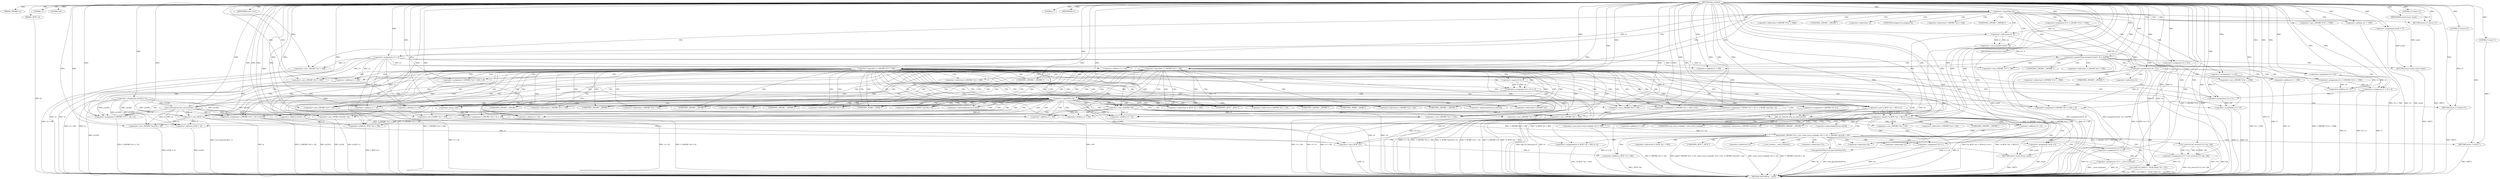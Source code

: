 digraph tftp_connect {  
"1000115" [label = "(METHOD,tftp_connect)" ]
"1000395" [label = "(METHOD_RETURN,int __cdecl)" ]
"1000116" [label = "(PARAM,_DWORD *a1)" ]
"1000117" [label = "(PARAM,_BYTE *a2)" ]
"1000134" [label = "(LITERAL,1,)" ]
"1000135" [label = "(LITERAL,336,)" ]
"1000136" [label = "(<operator>.assignment,a1[185] = v2)" ]
"1000142" [label = "(<operator>.logicalNot,!v2)" ]
"1000144" [label = "(RETURN,return 27;,return 27;)" ]
"1000145" [label = "(LITERAL,27,return 27;)" ]
"1000146" [label = "(<operator>.assignment,v3 = v2)" ]
"1000149" [label = "(<operator>.assignment,v4 = *(_DWORD *)(*a1 + 1568))" ]
"1000152" [label = "(<operator>.cast,(_DWORD *)(*a1 + 1568))" ]
"1000154" [label = "(<operator>.addition,*a1 + 1568)" ]
"1000159" [label = "(IDENTIFIER,v4,if ( v4 ))" ]
"1000161" [label = "(<operator>.assignment,result = 71)" ]
"1000165" [label = "(<operator>.greaterThan,(unsigned int)(v4 - 8) > 0xFFB0)" ]
"1000166" [label = "(<operator>.cast,(unsigned int)(v4 - 8))" ]
"1000168" [label = "(<operator>.subtraction,v4 - 8)" ]
"1000172" [label = "(RETURN,return result;,return result;)" ]
"1000173" [label = "(IDENTIFIER,result,return result;)" ]
"1000174" [label = "(<operator>.assignment,v6 = 512)" ]
"1000178" [label = "(<operator>.greaterThan,v4 > 511)" ]
"1000181" [label = "(<operator>.assignment,v6 = *(_DWORD *)(*a1 + 1568))" ]
"1000184" [label = "(<operator>.cast,(_DWORD *)(*a1 + 1568))" ]
"1000186" [label = "(<operator>.addition,*a1 + 1568)" ]
"1000190" [label = "(<operator>.assignment,v7 = v6 + 4)" ]
"1000192" [label = "(<operator>.addition,v6 + 4)" ]
"1000196" [label = "(<operator>.logicalNot,!*(_DWORD *)(v3 + 328))" ]
"1000198" [label = "(<operator>.cast,(_DWORD *)(v3 + 328))" ]
"1000200" [label = "(<operator>.addition,v3 + 328)" ]
"1000205" [label = "(<operator>.assignment,v14 = v7)" ]
"1000209" [label = "(LITERAL,1,)" ]
"1000210" [label = "(IDENTIFIER,v7,)" ]
"1000211" [label = "(<operator>.assignment,*(_DWORD *)(v3 + 328) = v8)" ]
"1000213" [label = "(<operator>.cast,(_DWORD *)(v3 + 328))" ]
"1000215" [label = "(<operator>.addition,v3 + 328)" ]
"1000219" [label = "(<operator>.assignment,v9 = v8 == 0)" ]
"1000221" [label = "(<operator>.equals,v8 == 0)" ]
"1000224" [label = "(<operator>.assignment,v7 = v14)" ]
"1000228" [label = "(<operator>.logicalNot,!v9)" ]
"1000231" [label = "(RETURN,return 27;,return 27;)" ]
"1000232" [label = "(LITERAL,27,return 27;)" ]
"1000235" [label = "(<operator>.assignment,v7 = 516)" ]
"1000238" [label = "(<operator>.assignment,v4 = 512)" ]
"1000242" [label = "(<operator>.logicalNot,!*(_DWORD *)(v3 + 328))" ]
"1000244" [label = "(<operator>.cast,(_DWORD *)(v3 + 328))" ]
"1000246" [label = "(<operator>.addition,v3 + 328)" ]
"1000252" [label = "(Curl_conncontrol,Curl_conncontrol(a1, 1))" ]
"1000255" [label = "(<operator>.assignment,*(_DWORD *)(v3 + 16) = a1)" ]
"1000257" [label = "(<operator>.cast,(_DWORD *)(v3 + 16))" ]
"1000259" [label = "(<operator>.addition,v3 + 16)" ]
"1000263" [label = "(<operator>.assignment,*(_DWORD *)(v3 + 20) = a1[103])" ]
"1000265" [label = "(<operator>.cast,(_DWORD *)(v3 + 20))" ]
"1000267" [label = "(<operator>.addition,v3 + 20)" ]
"1000273" [label = "(<operator>.assignment,*(_DWORD *)v3 = 0)" ]
"1000275" [label = "(<operator>.cast,(_DWORD *)v3)" ]
"1000279" [label = "(<operator>.assignment,*(_DWORD *)(v3 + 8) = -100)" ]
"1000281" [label = "(<operator>.cast,(_DWORD *)(v3 + 8))" ]
"1000283" [label = "(<operator>.addition,v3 + 8)" ]
"1000286" [label = "(<operator>.minus,-100)" ]
"1000288" [label = "(<operator>.assignment,*(_DWORD *)(v3 + 320) = 512)" ]
"1000290" [label = "(<operator>.cast,(_DWORD *)(v3 + 320))" ]
"1000292" [label = "(<operator>.addition,v3 + 320)" ]
"1000296" [label = "(<operator>.assignment,*(_DWORD *)(v3 + 324) = v4)" ]
"1000298" [label = "(<operator>.cast,(_DWORD *)(v3 + 324))" ]
"1000300" [label = "(<operator>.addition,v3 + 324)" ]
"1000304" [label = "(<operator>.assignment,*(_WORD *)(v3 + 52) = *(_WORD *)(a1[18] + 4))" ]
"1000306" [label = "(<operator>.cast,(_WORD *)(v3 + 52))" ]
"1000308" [label = "(<operator>.addition,v3 + 52)" ]
"1000312" [label = "(<operator>.cast,(_WORD *)(a1[18] + 4))" ]
"1000314" [label = "(<operator>.addition,a1[18] + 4)" ]
"1000319" [label = "(tftp_set_timeouts,tftp_set_timeouts(v3))" ]
"1000322" [label = "(<operator>.equals,(*((_BYTE *)a1 + 583) & 2) == 0)" ]
"1000323" [label = "(<operator>.and,*((_BYTE *)a1 + 583) & 2)" ]
"1000325" [label = "(<operator>.addition,(_BYTE *)a1 + 583)" ]
"1000326" [label = "(<operator>.cast,(_BYTE *)a1)" ]
"1000334" [label = "(bind,bind(*(_DWORD *)(v3 + 20), (const struct sockaddr *)(v3 + 52), *(_DWORD *)(a1[18] + 16)))" ]
"1000336" [label = "(<operator>.cast,(_DWORD *)(v3 + 20))" ]
"1000338" [label = "(<operator>.addition,v3 + 20)" ]
"1000341" [label = "(<operator>.cast,(const struct sockaddr *)(v3 + 52))" ]
"1000343" [label = "(<operator>.addition,v3 + 52)" ]
"1000347" [label = "(<operator>.cast,(_DWORD *)(a1[18] + 16))" ]
"1000349" [label = "(<operator>.addition,a1[18] + 16)" ]
"1000355" [label = "(<operator>.assignment,v11 = *a1)" ]
"1000359" [label = "(<operator>.assignment,v12 = __errno_location())" ]
"1000362" [label = "(<operator>.assignment,v13 = Curl_strerror(*v12, buf, 128))" ]
"1000364" [label = "(Curl_strerror,Curl_strerror(*v12, buf, 128))" ]
"1000369" [label = "(Curl_failf,Curl_failf(v11, \"bind() failed; %s\", v13))" ]
"1000373" [label = "(RETURN,return 7;,return 7;)" ]
"1000374" [label = "(LITERAL,7,return 7;)" ]
"1000375" [label = "(<operators>.assignmentOr,*((_BYTE *)a1 + 583) |= 2u)" ]
"1000377" [label = "(<operator>.addition,(_BYTE *)a1 + 583)" ]
"1000378" [label = "(<operator>.cast,(_BYTE *)a1)" ]
"1000383" [label = "(Curl_pgrsStartNow,Curl_pgrsStartNow(*a1))" ]
"1000386" [label = "(<operator>.assignment,result = 0)" ]
"1000389" [label = "(<operator>.assignment,*a2 = 1)" ]
"1000393" [label = "(RETURN,return result;,return result;)" ]
"1000394" [label = "(IDENTIFIER,result,return result;)" ]
"1000151" [label = "(<operator>.indirection,*(_DWORD *)(*a1 + 1568))" ]
"1000153" [label = "(UNKNOWN,_DWORD *,_DWORD *)" ]
"1000155" [label = "(<operator>.indirection,*a1)" ]
"1000167" [label = "(UNKNOWN,unsigned int,unsigned int)" ]
"1000183" [label = "(<operator>.indirection,*(_DWORD *)(*a1 + 1568))" ]
"1000185" [label = "(UNKNOWN,_DWORD *,_DWORD *)" ]
"1000187" [label = "(<operator>.indirection,*a1)" ]
"1000197" [label = "(<operator>.indirection,*(_DWORD *)(v3 + 328))" ]
"1000199" [label = "(UNKNOWN,_DWORD *,_DWORD *)" ]
"1000212" [label = "(<operator>.indirection,*(_DWORD *)(v3 + 328))" ]
"1000214" [label = "(UNKNOWN,_DWORD *,_DWORD *)" ]
"1000243" [label = "(<operator>.indirection,*(_DWORD *)(v3 + 328))" ]
"1000245" [label = "(UNKNOWN,_DWORD *,_DWORD *)" ]
"1000256" [label = "(<operator>.indirection,*(_DWORD *)(v3 + 16))" ]
"1000258" [label = "(UNKNOWN,_DWORD *,_DWORD *)" ]
"1000264" [label = "(<operator>.indirection,*(_DWORD *)(v3 + 20))" ]
"1000266" [label = "(UNKNOWN,_DWORD *,_DWORD *)" ]
"1000270" [label = "(<operator>.indirectIndexAccess,a1[103])" ]
"1000274" [label = "(<operator>.indirection,*(_DWORD *)v3)" ]
"1000276" [label = "(UNKNOWN,_DWORD *,_DWORD *)" ]
"1000280" [label = "(<operator>.indirection,*(_DWORD *)(v3 + 8))" ]
"1000282" [label = "(UNKNOWN,_DWORD *,_DWORD *)" ]
"1000289" [label = "(<operator>.indirection,*(_DWORD *)(v3 + 320))" ]
"1000291" [label = "(UNKNOWN,_DWORD *,_DWORD *)" ]
"1000297" [label = "(<operator>.indirection,*(_DWORD *)(v3 + 324))" ]
"1000299" [label = "(UNKNOWN,_DWORD *,_DWORD *)" ]
"1000305" [label = "(<operator>.indirection,*(_WORD *)(v3 + 52))" ]
"1000307" [label = "(UNKNOWN,_WORD *,_WORD *)" ]
"1000311" [label = "(<operator>.indirection,*(_WORD *)(a1[18] + 4))" ]
"1000313" [label = "(UNKNOWN,_WORD *,_WORD *)" ]
"1000315" [label = "(<operator>.indirectIndexAccess,a1[18])" ]
"1000324" [label = "(<operator>.indirection,*((_BYTE *)a1 + 583))" ]
"1000327" [label = "(UNKNOWN,_BYTE *,_BYTE *)" ]
"1000335" [label = "(<operator>.indirection,*(_DWORD *)(v3 + 20))" ]
"1000337" [label = "(UNKNOWN,_DWORD *,_DWORD *)" ]
"1000342" [label = "(UNKNOWN,const struct sockaddr *,const struct sockaddr *)" ]
"1000346" [label = "(<operator>.indirection,*(_DWORD *)(a1[18] + 16))" ]
"1000348" [label = "(UNKNOWN,_DWORD *,_DWORD *)" ]
"1000350" [label = "(<operator>.indirectIndexAccess,a1[18])" ]
"1000357" [label = "(<operator>.indirection,*a1)" ]
"1000361" [label = "(__errno_location,__errno_location())" ]
"1000365" [label = "(<operator>.indirection,*v12)" ]
"1000376" [label = "(<operator>.indirection,*((_BYTE *)a1 + 583))" ]
"1000379" [label = "(UNKNOWN,_BYTE *,_BYTE *)" ]
"1000384" [label = "(<operator>.indirection,*a1)" ]
"1000390" [label = "(<operator>.indirection,*a2)" ]
  "1000373" -> "1000395"  [ label = "DDG: <RET>"] 
  "1000231" -> "1000395"  [ label = "DDG: <RET>"] 
  "1000393" -> "1000395"  [ label = "DDG: <RET>"] 
  "1000369" -> "1000395"  [ label = "DDG: v11"] 
  "1000359" -> "1000395"  [ label = "DDG: v12"] 
  "1000211" -> "1000395"  [ label = "DDG: *(_DWORD *)(v3 + 328)"] 
  "1000288" -> "1000395"  [ label = "DDG: *(_DWORD *)(v3 + 320)"] 
  "1000242" -> "1000395"  [ label = "DDG: *(_DWORD *)(v3 + 328)"] 
  "1000265" -> "1000395"  [ label = "DDG: v3 + 20"] 
  "1000142" -> "1000395"  [ label = "DDG: v2"] 
  "1000198" -> "1000395"  [ label = "DDG: v3 + 328"] 
  "1000190" -> "1000395"  [ label = "DDG: v7"] 
  "1000334" -> "1000395"  [ label = "DDG: *(_DWORD *)(v3 + 20)"] 
  "1000117" -> "1000395"  [ label = "DDG: a2"] 
  "1000322" -> "1000395"  [ label = "DDG: (*((_BYTE *)a1 + 583) & 2) == 0"] 
  "1000238" -> "1000395"  [ label = "DDG: v4"] 
  "1000165" -> "1000395"  [ label = "DDG: (unsigned int)(v4 - 8)"] 
  "1000343" -> "1000395"  [ label = "DDG: v3"] 
  "1000257" -> "1000395"  [ label = "DDG: v3 + 16"] 
  "1000319" -> "1000395"  [ label = "DDG: tftp_set_timeouts(v3)"] 
  "1000306" -> "1000395"  [ label = "DDG: v3 + 52"] 
  "1000142" -> "1000395"  [ label = "DDG: !v2"] 
  "1000244" -> "1000395"  [ label = "DDG: v3 + 328"] 
  "1000178" -> "1000395"  [ label = "DDG: v4 > 511"] 
  "1000334" -> "1000395"  [ label = "DDG: bind(*(_DWORD *)(v3 + 20), (const struct sockaddr *)(v3 + 52), *(_DWORD *)(a1[18] + 16))"] 
  "1000322" -> "1000395"  [ label = "DDG: *((_BYTE *)a1 + 583) & 2"] 
  "1000362" -> "1000395"  [ label = "DDG: Curl_strerror(*v12, buf, 128)"] 
  "1000369" -> "1000395"  [ label = "DDG: Curl_failf(v11, \"bind() failed; %s\", v13)"] 
  "1000228" -> "1000395"  [ label = "DDG: v9"] 
  "1000219" -> "1000395"  [ label = "DDG: v8 == 0"] 
  "1000378" -> "1000395"  [ label = "DDG: a1"] 
  "1000255" -> "1000395"  [ label = "DDG: *(_DWORD *)(v3 + 16)"] 
  "1000281" -> "1000395"  [ label = "DDG: v3 + 8"] 
  "1000375" -> "1000395"  [ label = "DDG: *((_BYTE *)a1 + 583)"] 
  "1000319" -> "1000395"  [ label = "DDG: v3"] 
  "1000383" -> "1000395"  [ label = "DDG: *a1"] 
  "1000273" -> "1000395"  [ label = "DDG: *(_DWORD *)v3"] 
  "1000136" -> "1000395"  [ label = "DDG: a1[185]"] 
  "1000263" -> "1000395"  [ label = "DDG: a1[103]"] 
  "1000224" -> "1000395"  [ label = "DDG: v14"] 
  "1000334" -> "1000395"  [ label = "DDG: (const struct sockaddr *)(v3 + 52)"] 
  "1000181" -> "1000395"  [ label = "DDG: *(_DWORD *)(*a1 + 1568)"] 
  "1000386" -> "1000395"  [ label = "DDG: result"] 
  "1000364" -> "1000395"  [ label = "DDG: *v12"] 
  "1000290" -> "1000395"  [ label = "DDG: v3 + 320"] 
  "1000146" -> "1000395"  [ label = "DDG: v3"] 
  "1000146" -> "1000395"  [ label = "DDG: v2"] 
  "1000235" -> "1000395"  [ label = "DDG: v7"] 
  "1000154" -> "1000395"  [ label = "DDG: *a1"] 
  "1000213" -> "1000395"  [ label = "DDG: v3 + 328"] 
  "1000349" -> "1000395"  [ label = "DDG: a1[18]"] 
  "1000334" -> "1000395"  [ label = "DDG: *(_DWORD *)(a1[18] + 16)"] 
  "1000364" -> "1000395"  [ label = "DDG: buf"] 
  "1000377" -> "1000395"  [ label = "DDG: (_BYTE *)a1"] 
  "1000359" -> "1000395"  [ label = "DDG: __errno_location()"] 
  "1000221" -> "1000395"  [ label = "DDG: v8"] 
  "1000192" -> "1000395"  [ label = "DDG: v6"] 
  "1000312" -> "1000395"  [ label = "DDG: a1[18] + 4"] 
  "1000341" -> "1000395"  [ label = "DDG: v3 + 52"] 
  "1000279" -> "1000395"  [ label = "DDG: -100"] 
  "1000296" -> "1000395"  [ label = "DDG: v4"] 
  "1000252" -> "1000395"  [ label = "DDG: Curl_conncontrol(a1, 1)"] 
  "1000224" -> "1000395"  [ label = "DDG: v7"] 
  "1000304" -> "1000395"  [ label = "DDG: *(_WORD *)(a1[18] + 4)"] 
  "1000369" -> "1000395"  [ label = "DDG: v13"] 
  "1000347" -> "1000395"  [ label = "DDG: a1[18] + 16"] 
  "1000314" -> "1000395"  [ label = "DDG: a1[18]"] 
  "1000190" -> "1000395"  [ label = "DDG: v6 + 4"] 
  "1000279" -> "1000395"  [ label = "DDG: *(_DWORD *)(v3 + 8)"] 
  "1000326" -> "1000395"  [ label = "DDG: a1"] 
  "1000298" -> "1000395"  [ label = "DDG: v3 + 324"] 
  "1000186" -> "1000395"  [ label = "DDG: *a1"] 
  "1000228" -> "1000395"  [ label = "DDG: !v9"] 
  "1000242" -> "1000395"  [ label = "DDG: !*(_DWORD *)(v3 + 328)"] 
  "1000178" -> "1000395"  [ label = "DDG: v4"] 
  "1000196" -> "1000395"  [ label = "DDG: !*(_DWORD *)(v3 + 328)"] 
  "1000168" -> "1000395"  [ label = "DDG: v4"] 
  "1000263" -> "1000395"  [ label = "DDG: *(_DWORD *)(v3 + 20)"] 
  "1000215" -> "1000395"  [ label = "DDG: v3"] 
  "1000304" -> "1000395"  [ label = "DDG: *(_WORD *)(v3 + 52)"] 
  "1000383" -> "1000395"  [ label = "DDG: Curl_pgrsStartNow(*a1)"] 
  "1000355" -> "1000395"  [ label = "DDG: *a1"] 
  "1000325" -> "1000395"  [ label = "DDG: (_BYTE *)a1"] 
  "1000196" -> "1000395"  [ label = "DDG: *(_DWORD *)(v3 + 328)"] 
  "1000296" -> "1000395"  [ label = "DDG: *(_DWORD *)(v3 + 324)"] 
  "1000152" -> "1000395"  [ label = "DDG: *a1 + 1568"] 
  "1000323" -> "1000395"  [ label = "DDG: *((_BYTE *)a1 + 583)"] 
  "1000336" -> "1000395"  [ label = "DDG: v3 + 20"] 
  "1000166" -> "1000395"  [ label = "DDG: v4 - 8"] 
  "1000165" -> "1000395"  [ label = "DDG: (unsigned int)(v4 - 8) > 0xFFB0"] 
  "1000389" -> "1000395"  [ label = "DDG: *a2"] 
  "1000161" -> "1000395"  [ label = "DDG: result"] 
  "1000149" -> "1000395"  [ label = "DDG: *(_DWORD *)(*a1 + 1568)"] 
  "1000184" -> "1000395"  [ label = "DDG: *a1 + 1568"] 
  "1000144" -> "1000395"  [ label = "DDG: <RET>"] 
  "1000172" -> "1000395"  [ label = "DDG: <RET>"] 
  "1000115" -> "1000116"  [ label = "DDG: "] 
  "1000115" -> "1000117"  [ label = "DDG: "] 
  "1000115" -> "1000134"  [ label = "DDG: "] 
  "1000115" -> "1000135"  [ label = "DDG: "] 
  "1000115" -> "1000136"  [ label = "DDG: "] 
  "1000115" -> "1000142"  [ label = "DDG: "] 
  "1000145" -> "1000144"  [ label = "DDG: 27"] 
  "1000115" -> "1000144"  [ label = "DDG: "] 
  "1000115" -> "1000145"  [ label = "DDG: "] 
  "1000142" -> "1000146"  [ label = "DDG: v2"] 
  "1000115" -> "1000146"  [ label = "DDG: "] 
  "1000115" -> "1000149"  [ label = "DDG: "] 
  "1000115" -> "1000152"  [ label = "DDG: "] 
  "1000115" -> "1000154"  [ label = "DDG: "] 
  "1000115" -> "1000159"  [ label = "DDG: "] 
  "1000115" -> "1000161"  [ label = "DDG: "] 
  "1000166" -> "1000165"  [ label = "DDG: v4 - 8"] 
  "1000168" -> "1000166"  [ label = "DDG: v4"] 
  "1000168" -> "1000166"  [ label = "DDG: 8"] 
  "1000149" -> "1000168"  [ label = "DDG: v4"] 
  "1000115" -> "1000168"  [ label = "DDG: "] 
  "1000115" -> "1000165"  [ label = "DDG: "] 
  "1000173" -> "1000172"  [ label = "DDG: result"] 
  "1000161" -> "1000172"  [ label = "DDG: result"] 
  "1000115" -> "1000173"  [ label = "DDG: "] 
  "1000115" -> "1000174"  [ label = "DDG: "] 
  "1000168" -> "1000178"  [ label = "DDG: v4"] 
  "1000115" -> "1000178"  [ label = "DDG: "] 
  "1000115" -> "1000181"  [ label = "DDG: "] 
  "1000115" -> "1000184"  [ label = "DDG: "] 
  "1000115" -> "1000186"  [ label = "DDG: "] 
  "1000181" -> "1000190"  [ label = "DDG: v6"] 
  "1000174" -> "1000190"  [ label = "DDG: v6"] 
  "1000115" -> "1000190"  [ label = "DDG: "] 
  "1000181" -> "1000192"  [ label = "DDG: v6"] 
  "1000174" -> "1000192"  [ label = "DDG: v6"] 
  "1000115" -> "1000192"  [ label = "DDG: "] 
  "1000146" -> "1000198"  [ label = "DDG: v3"] 
  "1000115" -> "1000198"  [ label = "DDG: "] 
  "1000146" -> "1000200"  [ label = "DDG: v3"] 
  "1000115" -> "1000200"  [ label = "DDG: "] 
  "1000190" -> "1000205"  [ label = "DDG: v7"] 
  "1000235" -> "1000205"  [ label = "DDG: v7"] 
  "1000115" -> "1000205"  [ label = "DDG: "] 
  "1000115" -> "1000209"  [ label = "DDG: "] 
  "1000115" -> "1000210"  [ label = "DDG: "] 
  "1000115" -> "1000211"  [ label = "DDG: "] 
  "1000115" -> "1000213"  [ label = "DDG: "] 
  "1000146" -> "1000213"  [ label = "DDG: v3"] 
  "1000115" -> "1000215"  [ label = "DDG: "] 
  "1000146" -> "1000215"  [ label = "DDG: v3"] 
  "1000221" -> "1000219"  [ label = "DDG: v8"] 
  "1000221" -> "1000219"  [ label = "DDG: 0"] 
  "1000115" -> "1000219"  [ label = "DDG: "] 
  "1000115" -> "1000221"  [ label = "DDG: "] 
  "1000205" -> "1000224"  [ label = "DDG: v14"] 
  "1000115" -> "1000224"  [ label = "DDG: "] 
  "1000219" -> "1000228"  [ label = "DDG: v9"] 
  "1000115" -> "1000228"  [ label = "DDG: "] 
  "1000232" -> "1000231"  [ label = "DDG: 27"] 
  "1000115" -> "1000231"  [ label = "DDG: "] 
  "1000115" -> "1000232"  [ label = "DDG: "] 
  "1000115" -> "1000235"  [ label = "DDG: "] 
  "1000115" -> "1000238"  [ label = "DDG: "] 
  "1000146" -> "1000244"  [ label = "DDG: v3"] 
  "1000115" -> "1000244"  [ label = "DDG: "] 
  "1000146" -> "1000246"  [ label = "DDG: v3"] 
  "1000115" -> "1000246"  [ label = "DDG: "] 
  "1000136" -> "1000252"  [ label = "DDG: a1[185]"] 
  "1000115" -> "1000252"  [ label = "DDG: "] 
  "1000136" -> "1000255"  [ label = "DDG: a1[185]"] 
  "1000252" -> "1000255"  [ label = "DDG: a1"] 
  "1000115" -> "1000255"  [ label = "DDG: "] 
  "1000115" -> "1000257"  [ label = "DDG: "] 
  "1000146" -> "1000257"  [ label = "DDG: v3"] 
  "1000115" -> "1000259"  [ label = "DDG: "] 
  "1000146" -> "1000259"  [ label = "DDG: v3"] 
  "1000136" -> "1000263"  [ label = "DDG: a1[185]"] 
  "1000252" -> "1000263"  [ label = "DDG: a1"] 
  "1000115" -> "1000263"  [ label = "DDG: "] 
  "1000115" -> "1000265"  [ label = "DDG: "] 
  "1000146" -> "1000265"  [ label = "DDG: v3"] 
  "1000115" -> "1000267"  [ label = "DDG: "] 
  "1000146" -> "1000267"  [ label = "DDG: v3"] 
  "1000115" -> "1000273"  [ label = "DDG: "] 
  "1000115" -> "1000275"  [ label = "DDG: "] 
  "1000146" -> "1000275"  [ label = "DDG: v3"] 
  "1000286" -> "1000279"  [ label = "DDG: 100"] 
  "1000275" -> "1000281"  [ label = "DDG: v3"] 
  "1000115" -> "1000281"  [ label = "DDG: "] 
  "1000275" -> "1000283"  [ label = "DDG: v3"] 
  "1000115" -> "1000283"  [ label = "DDG: "] 
  "1000115" -> "1000286"  [ label = "DDG: "] 
  "1000115" -> "1000288"  [ label = "DDG: "] 
  "1000115" -> "1000290"  [ label = "DDG: "] 
  "1000275" -> "1000290"  [ label = "DDG: v3"] 
  "1000115" -> "1000292"  [ label = "DDG: "] 
  "1000275" -> "1000292"  [ label = "DDG: v3"] 
  "1000238" -> "1000296"  [ label = "DDG: v4"] 
  "1000178" -> "1000296"  [ label = "DDG: v4"] 
  "1000115" -> "1000296"  [ label = "DDG: "] 
  "1000115" -> "1000298"  [ label = "DDG: "] 
  "1000275" -> "1000298"  [ label = "DDG: v3"] 
  "1000115" -> "1000300"  [ label = "DDG: "] 
  "1000275" -> "1000300"  [ label = "DDG: v3"] 
  "1000115" -> "1000306"  [ label = "DDG: "] 
  "1000275" -> "1000306"  [ label = "DDG: v3"] 
  "1000115" -> "1000308"  [ label = "DDG: "] 
  "1000275" -> "1000308"  [ label = "DDG: v3"] 
  "1000136" -> "1000312"  [ label = "DDG: a1[185]"] 
  "1000252" -> "1000312"  [ label = "DDG: a1"] 
  "1000115" -> "1000312"  [ label = "DDG: "] 
  "1000136" -> "1000314"  [ label = "DDG: a1[185]"] 
  "1000252" -> "1000314"  [ label = "DDG: a1"] 
  "1000115" -> "1000314"  [ label = "DDG: "] 
  "1000115" -> "1000319"  [ label = "DDG: "] 
  "1000275" -> "1000319"  [ label = "DDG: v3"] 
  "1000323" -> "1000322"  [ label = "DDG: *((_BYTE *)a1 + 583)"] 
  "1000323" -> "1000322"  [ label = "DDG: 2"] 
  "1000326" -> "1000325"  [ label = "DDG: a1"] 
  "1000136" -> "1000326"  [ label = "DDG: a1[185]"] 
  "1000115" -> "1000326"  [ label = "DDG: "] 
  "1000252" -> "1000326"  [ label = "DDG: a1"] 
  "1000115" -> "1000325"  [ label = "DDG: "] 
  "1000115" -> "1000323"  [ label = "DDG: "] 
  "1000115" -> "1000322"  [ label = "DDG: "] 
  "1000263" -> "1000334"  [ label = "DDG: *(_DWORD *)(v3 + 20)"] 
  "1000319" -> "1000336"  [ label = "DDG: v3"] 
  "1000115" -> "1000336"  [ label = "DDG: "] 
  "1000319" -> "1000338"  [ label = "DDG: v3"] 
  "1000115" -> "1000338"  [ label = "DDG: "] 
  "1000341" -> "1000334"  [ label = "DDG: v3 + 52"] 
  "1000115" -> "1000341"  [ label = "DDG: "] 
  "1000319" -> "1000341"  [ label = "DDG: v3"] 
  "1000115" -> "1000343"  [ label = "DDG: "] 
  "1000319" -> "1000343"  [ label = "DDG: v3"] 
  "1000326" -> "1000347"  [ label = "DDG: a1"] 
  "1000136" -> "1000347"  [ label = "DDG: a1[185]"] 
  "1000252" -> "1000347"  [ label = "DDG: a1"] 
  "1000115" -> "1000347"  [ label = "DDG: "] 
  "1000326" -> "1000349"  [ label = "DDG: a1"] 
  "1000136" -> "1000349"  [ label = "DDG: a1[185]"] 
  "1000252" -> "1000349"  [ label = "DDG: a1"] 
  "1000115" -> "1000349"  [ label = "DDG: "] 
  "1000115" -> "1000355"  [ label = "DDG: "] 
  "1000115" -> "1000359"  [ label = "DDG: "] 
  "1000364" -> "1000362"  [ label = "DDG: *v12"] 
  "1000364" -> "1000362"  [ label = "DDG: buf"] 
  "1000364" -> "1000362"  [ label = "DDG: 128"] 
  "1000115" -> "1000362"  [ label = "DDG: "] 
  "1000115" -> "1000364"  [ label = "DDG: "] 
  "1000355" -> "1000369"  [ label = "DDG: v11"] 
  "1000115" -> "1000369"  [ label = "DDG: "] 
  "1000362" -> "1000369"  [ label = "DDG: v13"] 
  "1000374" -> "1000373"  [ label = "DDG: 7"] 
  "1000115" -> "1000373"  [ label = "DDG: "] 
  "1000115" -> "1000374"  [ label = "DDG: "] 
  "1000115" -> "1000375"  [ label = "DDG: "] 
  "1000323" -> "1000375"  [ label = "DDG: *((_BYTE *)a1 + 583)"] 
  "1000378" -> "1000377"  [ label = "DDG: a1"] 
  "1000136" -> "1000378"  [ label = "DDG: a1[185]"] 
  "1000326" -> "1000378"  [ label = "DDG: a1"] 
  "1000115" -> "1000378"  [ label = "DDG: "] 
  "1000252" -> "1000378"  [ label = "DDG: a1"] 
  "1000115" -> "1000377"  [ label = "DDG: "] 
  "1000115" -> "1000386"  [ label = "DDG: "] 
  "1000115" -> "1000389"  [ label = "DDG: "] 
  "1000394" -> "1000393"  [ label = "DDG: result"] 
  "1000386" -> "1000393"  [ label = "DDG: result"] 
  "1000115" -> "1000394"  [ label = "DDG: "] 
  "1000142" -> "1000144"  [ label = "CDG: "] 
  "1000142" -> "1000155"  [ label = "CDG: "] 
  "1000142" -> "1000154"  [ label = "CDG: "] 
  "1000142" -> "1000153"  [ label = "CDG: "] 
  "1000142" -> "1000152"  [ label = "CDG: "] 
  "1000142" -> "1000151"  [ label = "CDG: "] 
  "1000142" -> "1000149"  [ label = "CDG: "] 
  "1000142" -> "1000146"  [ label = "CDG: "] 
  "1000142" -> "1000168"  [ label = "CDG: "] 
  "1000142" -> "1000167"  [ label = "CDG: "] 
  "1000142" -> "1000166"  [ label = "CDG: "] 
  "1000142" -> "1000165"  [ label = "CDG: "] 
  "1000142" -> "1000161"  [ label = "CDG: "] 
  "1000142" -> "1000238"  [ label = "CDG: "] 
  "1000142" -> "1000235"  [ label = "CDG: "] 
  "1000142" -> "1000246"  [ label = "CDG: "] 
  "1000142" -> "1000245"  [ label = "CDG: "] 
  "1000142" -> "1000244"  [ label = "CDG: "] 
  "1000142" -> "1000243"  [ label = "CDG: "] 
  "1000142" -> "1000242"  [ label = "CDG: "] 
  "1000165" -> "1000174"  [ label = "CDG: "] 
  "1000165" -> "1000172"  [ label = "CDG: "] 
  "1000165" -> "1000192"  [ label = "CDG: "] 
  "1000165" -> "1000190"  [ label = "CDG: "] 
  "1000165" -> "1000178"  [ label = "CDG: "] 
  "1000165" -> "1000200"  [ label = "CDG: "] 
  "1000165" -> "1000199"  [ label = "CDG: "] 
  "1000165" -> "1000198"  [ label = "CDG: "] 
  "1000165" -> "1000197"  [ label = "CDG: "] 
  "1000165" -> "1000196"  [ label = "CDG: "] 
  "1000178" -> "1000187"  [ label = "CDG: "] 
  "1000178" -> "1000186"  [ label = "CDG: "] 
  "1000178" -> "1000185"  [ label = "CDG: "] 
  "1000178" -> "1000184"  [ label = "CDG: "] 
  "1000178" -> "1000183"  [ label = "CDG: "] 
  "1000178" -> "1000181"  [ label = "CDG: "] 
  "1000196" -> "1000205"  [ label = "CDG: "] 
  "1000196" -> "1000224"  [ label = "CDG: "] 
  "1000196" -> "1000221"  [ label = "CDG: "] 
  "1000196" -> "1000219"  [ label = "CDG: "] 
  "1000196" -> "1000215"  [ label = "CDG: "] 
  "1000196" -> "1000214"  [ label = "CDG: "] 
  "1000196" -> "1000213"  [ label = "CDG: "] 
  "1000196" -> "1000212"  [ label = "CDG: "] 
  "1000196" -> "1000211"  [ label = "CDG: "] 
  "1000196" -> "1000228"  [ label = "CDG: "] 
  "1000196" -> "1000256"  [ label = "CDG: "] 
  "1000196" -> "1000255"  [ label = "CDG: "] 
  "1000196" -> "1000252"  [ label = "CDG: "] 
  "1000196" -> "1000270"  [ label = "CDG: "] 
  "1000196" -> "1000267"  [ label = "CDG: "] 
  "1000196" -> "1000266"  [ label = "CDG: "] 
  "1000196" -> "1000265"  [ label = "CDG: "] 
  "1000196" -> "1000264"  [ label = "CDG: "] 
  "1000196" -> "1000263"  [ label = "CDG: "] 
  "1000196" -> "1000259"  [ label = "CDG: "] 
  "1000196" -> "1000258"  [ label = "CDG: "] 
  "1000196" -> "1000257"  [ label = "CDG: "] 
  "1000196" -> "1000288"  [ label = "CDG: "] 
  "1000196" -> "1000286"  [ label = "CDG: "] 
  "1000196" -> "1000283"  [ label = "CDG: "] 
  "1000196" -> "1000282"  [ label = "CDG: "] 
  "1000196" -> "1000281"  [ label = "CDG: "] 
  "1000196" -> "1000280"  [ label = "CDG: "] 
  "1000196" -> "1000279"  [ label = "CDG: "] 
  "1000196" -> "1000276"  [ label = "CDG: "] 
  "1000196" -> "1000275"  [ label = "CDG: "] 
  "1000196" -> "1000274"  [ label = "CDG: "] 
  "1000196" -> "1000273"  [ label = "CDG: "] 
  "1000196" -> "1000304"  [ label = "CDG: "] 
  "1000196" -> "1000300"  [ label = "CDG: "] 
  "1000196" -> "1000299"  [ label = "CDG: "] 
  "1000196" -> "1000298"  [ label = "CDG: "] 
  "1000196" -> "1000297"  [ label = "CDG: "] 
  "1000196" -> "1000296"  [ label = "CDG: "] 
  "1000196" -> "1000292"  [ label = "CDG: "] 
  "1000196" -> "1000291"  [ label = "CDG: "] 
  "1000196" -> "1000290"  [ label = "CDG: "] 
  "1000196" -> "1000289"  [ label = "CDG: "] 
  "1000196" -> "1000319"  [ label = "CDG: "] 
  "1000196" -> "1000315"  [ label = "CDG: "] 
  "1000196" -> "1000314"  [ label = "CDG: "] 
  "1000196" -> "1000313"  [ label = "CDG: "] 
  "1000196" -> "1000312"  [ label = "CDG: "] 
  "1000196" -> "1000311"  [ label = "CDG: "] 
  "1000196" -> "1000308"  [ label = "CDG: "] 
  "1000196" -> "1000307"  [ label = "CDG: "] 
  "1000196" -> "1000306"  [ label = "CDG: "] 
  "1000196" -> "1000305"  [ label = "CDG: "] 
  "1000196" -> "1000327"  [ label = "CDG: "] 
  "1000196" -> "1000326"  [ label = "CDG: "] 
  "1000196" -> "1000325"  [ label = "CDG: "] 
  "1000196" -> "1000324"  [ label = "CDG: "] 
  "1000196" -> "1000323"  [ label = "CDG: "] 
  "1000196" -> "1000322"  [ label = "CDG: "] 
  "1000228" -> "1000231"  [ label = "CDG: "] 
  "1000228" -> "1000256"  [ label = "CDG: "] 
  "1000228" -> "1000255"  [ label = "CDG: "] 
  "1000228" -> "1000252"  [ label = "CDG: "] 
  "1000228" -> "1000270"  [ label = "CDG: "] 
  "1000228" -> "1000267"  [ label = "CDG: "] 
  "1000228" -> "1000266"  [ label = "CDG: "] 
  "1000228" -> "1000265"  [ label = "CDG: "] 
  "1000228" -> "1000264"  [ label = "CDG: "] 
  "1000228" -> "1000263"  [ label = "CDG: "] 
  "1000228" -> "1000259"  [ label = "CDG: "] 
  "1000228" -> "1000258"  [ label = "CDG: "] 
  "1000228" -> "1000257"  [ label = "CDG: "] 
  "1000228" -> "1000288"  [ label = "CDG: "] 
  "1000228" -> "1000286"  [ label = "CDG: "] 
  "1000228" -> "1000283"  [ label = "CDG: "] 
  "1000228" -> "1000282"  [ label = "CDG: "] 
  "1000228" -> "1000281"  [ label = "CDG: "] 
  "1000228" -> "1000280"  [ label = "CDG: "] 
  "1000228" -> "1000279"  [ label = "CDG: "] 
  "1000228" -> "1000276"  [ label = "CDG: "] 
  "1000228" -> "1000275"  [ label = "CDG: "] 
  "1000228" -> "1000274"  [ label = "CDG: "] 
  "1000228" -> "1000273"  [ label = "CDG: "] 
  "1000228" -> "1000304"  [ label = "CDG: "] 
  "1000228" -> "1000300"  [ label = "CDG: "] 
  "1000228" -> "1000299"  [ label = "CDG: "] 
  "1000228" -> "1000298"  [ label = "CDG: "] 
  "1000228" -> "1000297"  [ label = "CDG: "] 
  "1000228" -> "1000296"  [ label = "CDG: "] 
  "1000228" -> "1000292"  [ label = "CDG: "] 
  "1000228" -> "1000291"  [ label = "CDG: "] 
  "1000228" -> "1000290"  [ label = "CDG: "] 
  "1000228" -> "1000289"  [ label = "CDG: "] 
  "1000228" -> "1000319"  [ label = "CDG: "] 
  "1000228" -> "1000315"  [ label = "CDG: "] 
  "1000228" -> "1000314"  [ label = "CDG: "] 
  "1000228" -> "1000313"  [ label = "CDG: "] 
  "1000228" -> "1000312"  [ label = "CDG: "] 
  "1000228" -> "1000311"  [ label = "CDG: "] 
  "1000228" -> "1000308"  [ label = "CDG: "] 
  "1000228" -> "1000307"  [ label = "CDG: "] 
  "1000228" -> "1000306"  [ label = "CDG: "] 
  "1000228" -> "1000305"  [ label = "CDG: "] 
  "1000228" -> "1000327"  [ label = "CDG: "] 
  "1000228" -> "1000326"  [ label = "CDG: "] 
  "1000228" -> "1000325"  [ label = "CDG: "] 
  "1000228" -> "1000324"  [ label = "CDG: "] 
  "1000228" -> "1000323"  [ label = "CDG: "] 
  "1000228" -> "1000322"  [ label = "CDG: "] 
  "1000242" -> "1000205"  [ label = "CDG: "] 
  "1000242" -> "1000224"  [ label = "CDG: "] 
  "1000242" -> "1000221"  [ label = "CDG: "] 
  "1000242" -> "1000219"  [ label = "CDG: "] 
  "1000242" -> "1000215"  [ label = "CDG: "] 
  "1000242" -> "1000214"  [ label = "CDG: "] 
  "1000242" -> "1000213"  [ label = "CDG: "] 
  "1000242" -> "1000212"  [ label = "CDG: "] 
  "1000242" -> "1000211"  [ label = "CDG: "] 
  "1000242" -> "1000228"  [ label = "CDG: "] 
  "1000242" -> "1000256"  [ label = "CDG: "] 
  "1000242" -> "1000255"  [ label = "CDG: "] 
  "1000242" -> "1000252"  [ label = "CDG: "] 
  "1000242" -> "1000270"  [ label = "CDG: "] 
  "1000242" -> "1000267"  [ label = "CDG: "] 
  "1000242" -> "1000266"  [ label = "CDG: "] 
  "1000242" -> "1000265"  [ label = "CDG: "] 
  "1000242" -> "1000264"  [ label = "CDG: "] 
  "1000242" -> "1000263"  [ label = "CDG: "] 
  "1000242" -> "1000259"  [ label = "CDG: "] 
  "1000242" -> "1000258"  [ label = "CDG: "] 
  "1000242" -> "1000257"  [ label = "CDG: "] 
  "1000242" -> "1000288"  [ label = "CDG: "] 
  "1000242" -> "1000286"  [ label = "CDG: "] 
  "1000242" -> "1000283"  [ label = "CDG: "] 
  "1000242" -> "1000282"  [ label = "CDG: "] 
  "1000242" -> "1000281"  [ label = "CDG: "] 
  "1000242" -> "1000280"  [ label = "CDG: "] 
  "1000242" -> "1000279"  [ label = "CDG: "] 
  "1000242" -> "1000276"  [ label = "CDG: "] 
  "1000242" -> "1000275"  [ label = "CDG: "] 
  "1000242" -> "1000274"  [ label = "CDG: "] 
  "1000242" -> "1000273"  [ label = "CDG: "] 
  "1000242" -> "1000304"  [ label = "CDG: "] 
  "1000242" -> "1000300"  [ label = "CDG: "] 
  "1000242" -> "1000299"  [ label = "CDG: "] 
  "1000242" -> "1000298"  [ label = "CDG: "] 
  "1000242" -> "1000297"  [ label = "CDG: "] 
  "1000242" -> "1000296"  [ label = "CDG: "] 
  "1000242" -> "1000292"  [ label = "CDG: "] 
  "1000242" -> "1000291"  [ label = "CDG: "] 
  "1000242" -> "1000290"  [ label = "CDG: "] 
  "1000242" -> "1000289"  [ label = "CDG: "] 
  "1000242" -> "1000319"  [ label = "CDG: "] 
  "1000242" -> "1000315"  [ label = "CDG: "] 
  "1000242" -> "1000314"  [ label = "CDG: "] 
  "1000242" -> "1000313"  [ label = "CDG: "] 
  "1000242" -> "1000312"  [ label = "CDG: "] 
  "1000242" -> "1000311"  [ label = "CDG: "] 
  "1000242" -> "1000308"  [ label = "CDG: "] 
  "1000242" -> "1000307"  [ label = "CDG: "] 
  "1000242" -> "1000306"  [ label = "CDG: "] 
  "1000242" -> "1000305"  [ label = "CDG: "] 
  "1000242" -> "1000327"  [ label = "CDG: "] 
  "1000242" -> "1000326"  [ label = "CDG: "] 
  "1000242" -> "1000325"  [ label = "CDG: "] 
  "1000242" -> "1000324"  [ label = "CDG: "] 
  "1000242" -> "1000323"  [ label = "CDG: "] 
  "1000242" -> "1000322"  [ label = "CDG: "] 
  "1000322" -> "1000336"  [ label = "CDG: "] 
  "1000322" -> "1000335"  [ label = "CDG: "] 
  "1000322" -> "1000334"  [ label = "CDG: "] 
  "1000322" -> "1000350"  [ label = "CDG: "] 
  "1000322" -> "1000349"  [ label = "CDG: "] 
  "1000322" -> "1000348"  [ label = "CDG: "] 
  "1000322" -> "1000347"  [ label = "CDG: "] 
  "1000322" -> "1000346"  [ label = "CDG: "] 
  "1000322" -> "1000343"  [ label = "CDG: "] 
  "1000322" -> "1000342"  [ label = "CDG: "] 
  "1000322" -> "1000341"  [ label = "CDG: "] 
  "1000322" -> "1000338"  [ label = "CDG: "] 
  "1000322" -> "1000337"  [ label = "CDG: "] 
  "1000322" -> "1000384"  [ label = "CDG: "] 
  "1000322" -> "1000383"  [ label = "CDG: "] 
  "1000322" -> "1000393"  [ label = "CDG: "] 
  "1000322" -> "1000390"  [ label = "CDG: "] 
  "1000322" -> "1000389"  [ label = "CDG: "] 
  "1000322" -> "1000386"  [ label = "CDG: "] 
  "1000334" -> "1000365"  [ label = "CDG: "] 
  "1000334" -> "1000364"  [ label = "CDG: "] 
  "1000334" -> "1000362"  [ label = "CDG: "] 
  "1000334" -> "1000361"  [ label = "CDG: "] 
  "1000334" -> "1000359"  [ label = "CDG: "] 
  "1000334" -> "1000357"  [ label = "CDG: "] 
  "1000334" -> "1000355"  [ label = "CDG: "] 
  "1000334" -> "1000384"  [ label = "CDG: "] 
  "1000334" -> "1000383"  [ label = "CDG: "] 
  "1000334" -> "1000379"  [ label = "CDG: "] 
  "1000334" -> "1000378"  [ label = "CDG: "] 
  "1000334" -> "1000377"  [ label = "CDG: "] 
  "1000334" -> "1000376"  [ label = "CDG: "] 
  "1000334" -> "1000375"  [ label = "CDG: "] 
  "1000334" -> "1000373"  [ label = "CDG: "] 
  "1000334" -> "1000369"  [ label = "CDG: "] 
  "1000334" -> "1000393"  [ label = "CDG: "] 
  "1000334" -> "1000390"  [ label = "CDG: "] 
  "1000334" -> "1000389"  [ label = "CDG: "] 
  "1000334" -> "1000386"  [ label = "CDG: "] 
}

